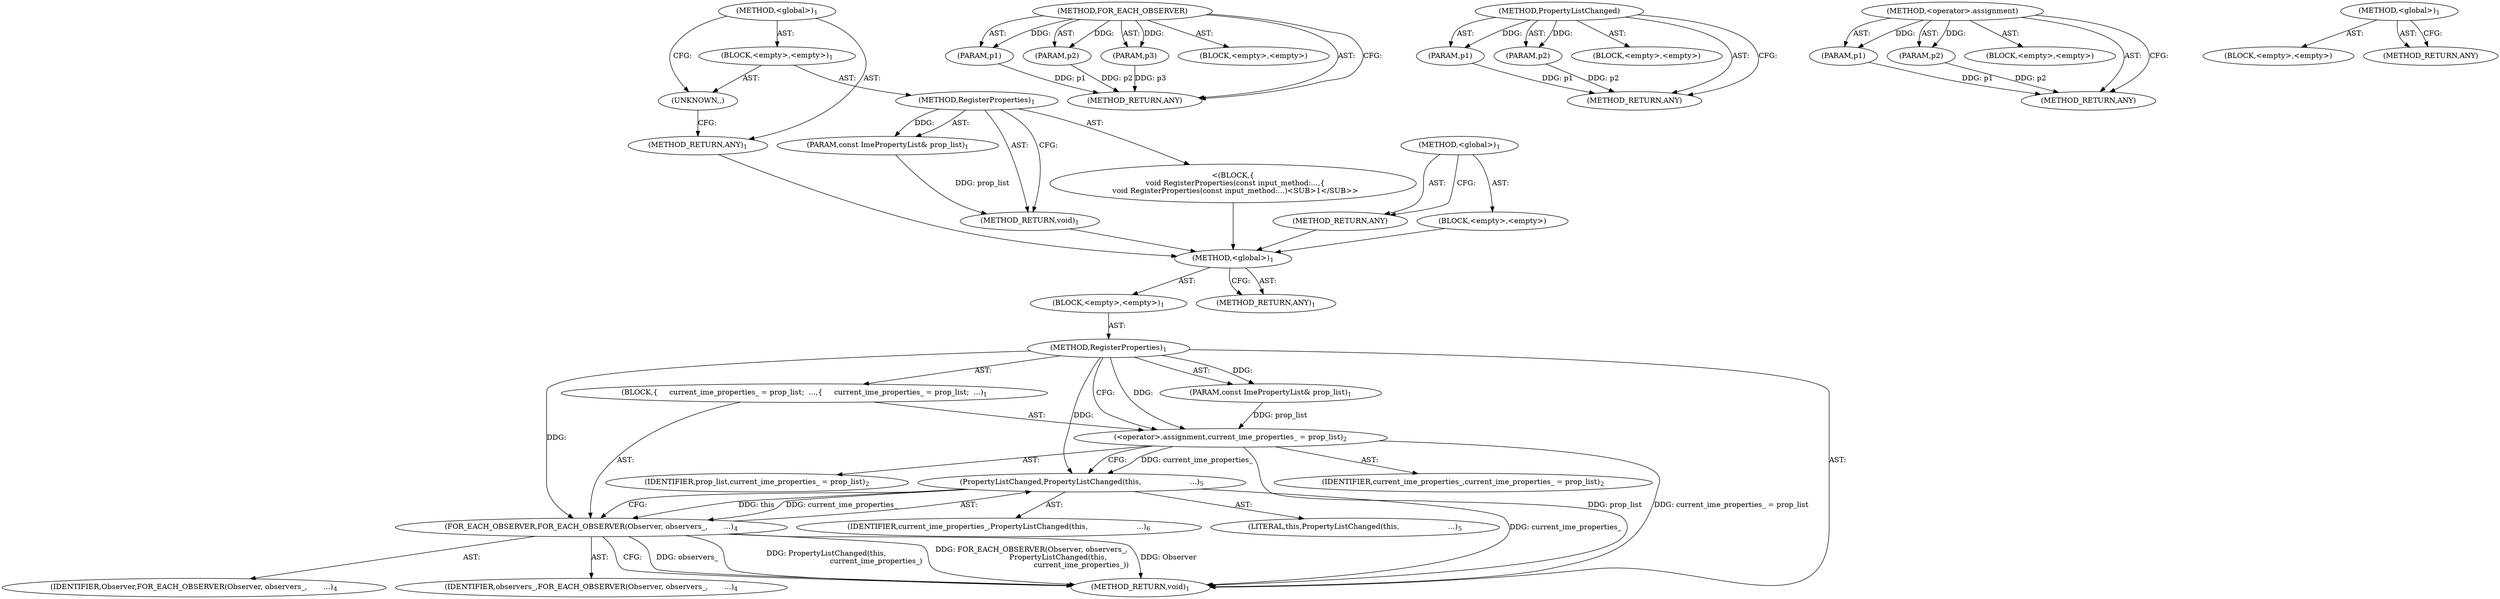 digraph "&lt;global&gt;" {
vulnerable_6 [label=<(METHOD,&lt;global&gt;)<SUB>1</SUB>>];
vulnerable_7 [label=<(BLOCK,&lt;empty&gt;,&lt;empty&gt;)<SUB>1</SUB>>];
vulnerable_8 [label=<(METHOD,RegisterProperties)<SUB>1</SUB>>];
vulnerable_9 [label=<(PARAM,const ImePropertyList&amp; prop_list)<SUB>1</SUB>>];
vulnerable_10 [label=<(BLOCK,{
     current_ime_properties_ = prop_list;
 
 ...,{
     current_ime_properties_ = prop_list;
 
 ...)<SUB>1</SUB>>];
vulnerable_11 [label=<(&lt;operator&gt;.assignment,current_ime_properties_ = prop_list)<SUB>2</SUB>>];
vulnerable_12 [label=<(IDENTIFIER,current_ime_properties_,current_ime_properties_ = prop_list)<SUB>2</SUB>>];
vulnerable_13 [label=<(IDENTIFIER,prop_list,current_ime_properties_ = prop_list)<SUB>2</SUB>>];
vulnerable_14 [label=<(FOR_EACH_OBSERVER,FOR_EACH_OBSERVER(Observer, observers_,
       ...)<SUB>4</SUB>>];
vulnerable_15 [label=<(IDENTIFIER,Observer,FOR_EACH_OBSERVER(Observer, observers_,
       ...)<SUB>4</SUB>>];
vulnerable_16 [label=<(IDENTIFIER,observers_,FOR_EACH_OBSERVER(Observer, observers_,
       ...)<SUB>4</SUB>>];
vulnerable_17 [label=<(PropertyListChanged,PropertyListChanged(this,
                     ...)<SUB>5</SUB>>];
vulnerable_18 [label=<(LITERAL,this,PropertyListChanged(this,
                     ...)<SUB>5</SUB>>];
vulnerable_19 [label=<(IDENTIFIER,current_ime_properties_,PropertyListChanged(this,
                     ...)<SUB>6</SUB>>];
vulnerable_20 [label=<(METHOD_RETURN,void)<SUB>1</SUB>>];
vulnerable_22 [label=<(METHOD_RETURN,ANY)<SUB>1</SUB>>];
vulnerable_42 [label=<(METHOD,FOR_EACH_OBSERVER)>];
vulnerable_43 [label=<(PARAM,p1)>];
vulnerable_44 [label=<(PARAM,p2)>];
vulnerable_45 [label=<(PARAM,p3)>];
vulnerable_46 [label=<(BLOCK,&lt;empty&gt;,&lt;empty&gt;)>];
vulnerable_47 [label=<(METHOD_RETURN,ANY)>];
vulnerable_48 [label=<(METHOD,PropertyListChanged)>];
vulnerable_49 [label=<(PARAM,p1)>];
vulnerable_50 [label=<(PARAM,p2)>];
vulnerable_51 [label=<(BLOCK,&lt;empty&gt;,&lt;empty&gt;)>];
vulnerable_52 [label=<(METHOD_RETURN,ANY)>];
vulnerable_37 [label=<(METHOD,&lt;operator&gt;.assignment)>];
vulnerable_38 [label=<(PARAM,p1)>];
vulnerable_39 [label=<(PARAM,p2)>];
vulnerable_40 [label=<(BLOCK,&lt;empty&gt;,&lt;empty&gt;)>];
vulnerable_41 [label=<(METHOD_RETURN,ANY)>];
vulnerable_31 [label=<(METHOD,&lt;global&gt;)<SUB>1</SUB>>];
vulnerable_32 [label=<(BLOCK,&lt;empty&gt;,&lt;empty&gt;)>];
vulnerable_33 [label=<(METHOD_RETURN,ANY)>];
fixed_6 [label=<(METHOD,&lt;global&gt;)<SUB>1</SUB>>];
fixed_7 [label=<(BLOCK,&lt;empty&gt;,&lt;empty&gt;)<SUB>1</SUB>>];
fixed_8 [label=<(METHOD,RegisterProperties)<SUB>1</SUB>>];
fixed_9 [label=<(PARAM,const ImePropertyList&amp; prop_list)<SUB>1</SUB>>];
fixed_10 [label="<(BLOCK,{
  void RegisterProperties(const input_method:...,{
  void RegisterProperties(const input_method:...)<SUB>1</SUB>>"];
fixed_11 [label=<(METHOD_RETURN,void)<SUB>1</SUB>>];
fixed_13 [label=<(UNKNOWN,,)>];
fixed_14 [label=<(METHOD_RETURN,ANY)<SUB>1</SUB>>];
fixed_23 [label=<(METHOD,&lt;global&gt;)<SUB>1</SUB>>];
fixed_24 [label=<(BLOCK,&lt;empty&gt;,&lt;empty&gt;)>];
fixed_25 [label=<(METHOD_RETURN,ANY)>];
vulnerable_6 -> vulnerable_7  [key=0, label="AST: "];
vulnerable_6 -> vulnerable_22  [key=0, label="AST: "];
vulnerable_6 -> vulnerable_22  [key=1, label="CFG: "];
vulnerable_7 -> vulnerable_8  [key=0, label="AST: "];
vulnerable_8 -> vulnerable_9  [key=0, label="AST: "];
vulnerable_8 -> vulnerable_9  [key=1, label="DDG: "];
vulnerable_8 -> vulnerable_10  [key=0, label="AST: "];
vulnerable_8 -> vulnerable_20  [key=0, label="AST: "];
vulnerable_8 -> vulnerable_11  [key=0, label="CFG: "];
vulnerable_8 -> vulnerable_11  [key=1, label="DDG: "];
vulnerable_8 -> vulnerable_14  [key=0, label="DDG: "];
vulnerable_8 -> vulnerable_17  [key=0, label="DDG: "];
vulnerable_9 -> vulnerable_11  [key=0, label="DDG: prop_list"];
vulnerable_10 -> vulnerable_11  [key=0, label="AST: "];
vulnerable_10 -> vulnerable_14  [key=0, label="AST: "];
vulnerable_11 -> vulnerable_12  [key=0, label="AST: "];
vulnerable_11 -> vulnerable_13  [key=0, label="AST: "];
vulnerable_11 -> vulnerable_17  [key=0, label="CFG: "];
vulnerable_11 -> vulnerable_17  [key=1, label="DDG: current_ime_properties_"];
vulnerable_11 -> vulnerable_20  [key=0, label="DDG: prop_list"];
vulnerable_11 -> vulnerable_20  [key=1, label="DDG: current_ime_properties_ = prop_list"];
vulnerable_14 -> vulnerable_15  [key=0, label="AST: "];
vulnerable_14 -> vulnerable_16  [key=0, label="AST: "];
vulnerable_14 -> vulnerable_17  [key=0, label="AST: "];
vulnerable_14 -> vulnerable_20  [key=0, label="CFG: "];
vulnerable_14 -> vulnerable_20  [key=1, label="DDG: observers_"];
vulnerable_14 -> vulnerable_20  [key=2, label="DDG: PropertyListChanged(this,
                                           current_ime_properties_)"];
vulnerable_14 -> vulnerable_20  [key=3, label="DDG: FOR_EACH_OBSERVER(Observer, observers_,
                       PropertyListChanged(this,
                                           current_ime_properties_))"];
vulnerable_14 -> vulnerable_20  [key=4, label="DDG: Observer"];
vulnerable_17 -> vulnerable_18  [key=0, label="AST: "];
vulnerable_17 -> vulnerable_19  [key=0, label="AST: "];
vulnerable_17 -> vulnerable_14  [key=0, label="CFG: "];
vulnerable_17 -> vulnerable_14  [key=1, label="DDG: this"];
vulnerable_17 -> vulnerable_14  [key=2, label="DDG: current_ime_properties_"];
vulnerable_17 -> vulnerable_20  [key=0, label="DDG: current_ime_properties_"];
vulnerable_42 -> vulnerable_43  [key=0, label="AST: "];
vulnerable_42 -> vulnerable_43  [key=1, label="DDG: "];
vulnerable_42 -> vulnerable_46  [key=0, label="AST: "];
vulnerable_42 -> vulnerable_44  [key=0, label="AST: "];
vulnerable_42 -> vulnerable_44  [key=1, label="DDG: "];
vulnerable_42 -> vulnerable_47  [key=0, label="AST: "];
vulnerable_42 -> vulnerable_47  [key=1, label="CFG: "];
vulnerable_42 -> vulnerable_45  [key=0, label="AST: "];
vulnerable_42 -> vulnerable_45  [key=1, label="DDG: "];
vulnerable_43 -> vulnerable_47  [key=0, label="DDG: p1"];
vulnerable_44 -> vulnerable_47  [key=0, label="DDG: p2"];
vulnerable_45 -> vulnerable_47  [key=0, label="DDG: p3"];
vulnerable_48 -> vulnerable_49  [key=0, label="AST: "];
vulnerable_48 -> vulnerable_49  [key=1, label="DDG: "];
vulnerable_48 -> vulnerable_51  [key=0, label="AST: "];
vulnerable_48 -> vulnerable_50  [key=0, label="AST: "];
vulnerable_48 -> vulnerable_50  [key=1, label="DDG: "];
vulnerable_48 -> vulnerable_52  [key=0, label="AST: "];
vulnerable_48 -> vulnerable_52  [key=1, label="CFG: "];
vulnerable_49 -> vulnerable_52  [key=0, label="DDG: p1"];
vulnerable_50 -> vulnerable_52  [key=0, label="DDG: p2"];
vulnerable_37 -> vulnerable_38  [key=0, label="AST: "];
vulnerable_37 -> vulnerable_38  [key=1, label="DDG: "];
vulnerable_37 -> vulnerable_40  [key=0, label="AST: "];
vulnerable_37 -> vulnerable_39  [key=0, label="AST: "];
vulnerable_37 -> vulnerable_39  [key=1, label="DDG: "];
vulnerable_37 -> vulnerable_41  [key=0, label="AST: "];
vulnerable_37 -> vulnerable_41  [key=1, label="CFG: "];
vulnerable_38 -> vulnerable_41  [key=0, label="DDG: p1"];
vulnerable_39 -> vulnerable_41  [key=0, label="DDG: p2"];
vulnerable_31 -> vulnerable_32  [key=0, label="AST: "];
vulnerable_31 -> vulnerable_33  [key=0, label="AST: "];
vulnerable_31 -> vulnerable_33  [key=1, label="CFG: "];
fixed_6 -> fixed_7  [key=0, label="AST: "];
fixed_6 -> fixed_14  [key=0, label="AST: "];
fixed_6 -> fixed_13  [key=0, label="CFG: "];
fixed_7 -> fixed_8  [key=0, label="AST: "];
fixed_7 -> fixed_13  [key=0, label="AST: "];
fixed_8 -> fixed_9  [key=0, label="AST: "];
fixed_8 -> fixed_9  [key=1, label="DDG: "];
fixed_8 -> fixed_10  [key=0, label="AST: "];
fixed_8 -> fixed_11  [key=0, label="AST: "];
fixed_8 -> fixed_11  [key=1, label="CFG: "];
fixed_9 -> fixed_11  [key=0, label="DDG: prop_list"];
fixed_10 -> vulnerable_6  [key=0];
fixed_11 -> vulnerable_6  [key=0];
fixed_13 -> fixed_14  [key=0, label="CFG: "];
fixed_14 -> vulnerable_6  [key=0];
fixed_23 -> fixed_24  [key=0, label="AST: "];
fixed_23 -> fixed_25  [key=0, label="AST: "];
fixed_23 -> fixed_25  [key=1, label="CFG: "];
fixed_24 -> vulnerable_6  [key=0];
fixed_25 -> vulnerable_6  [key=0];
}
